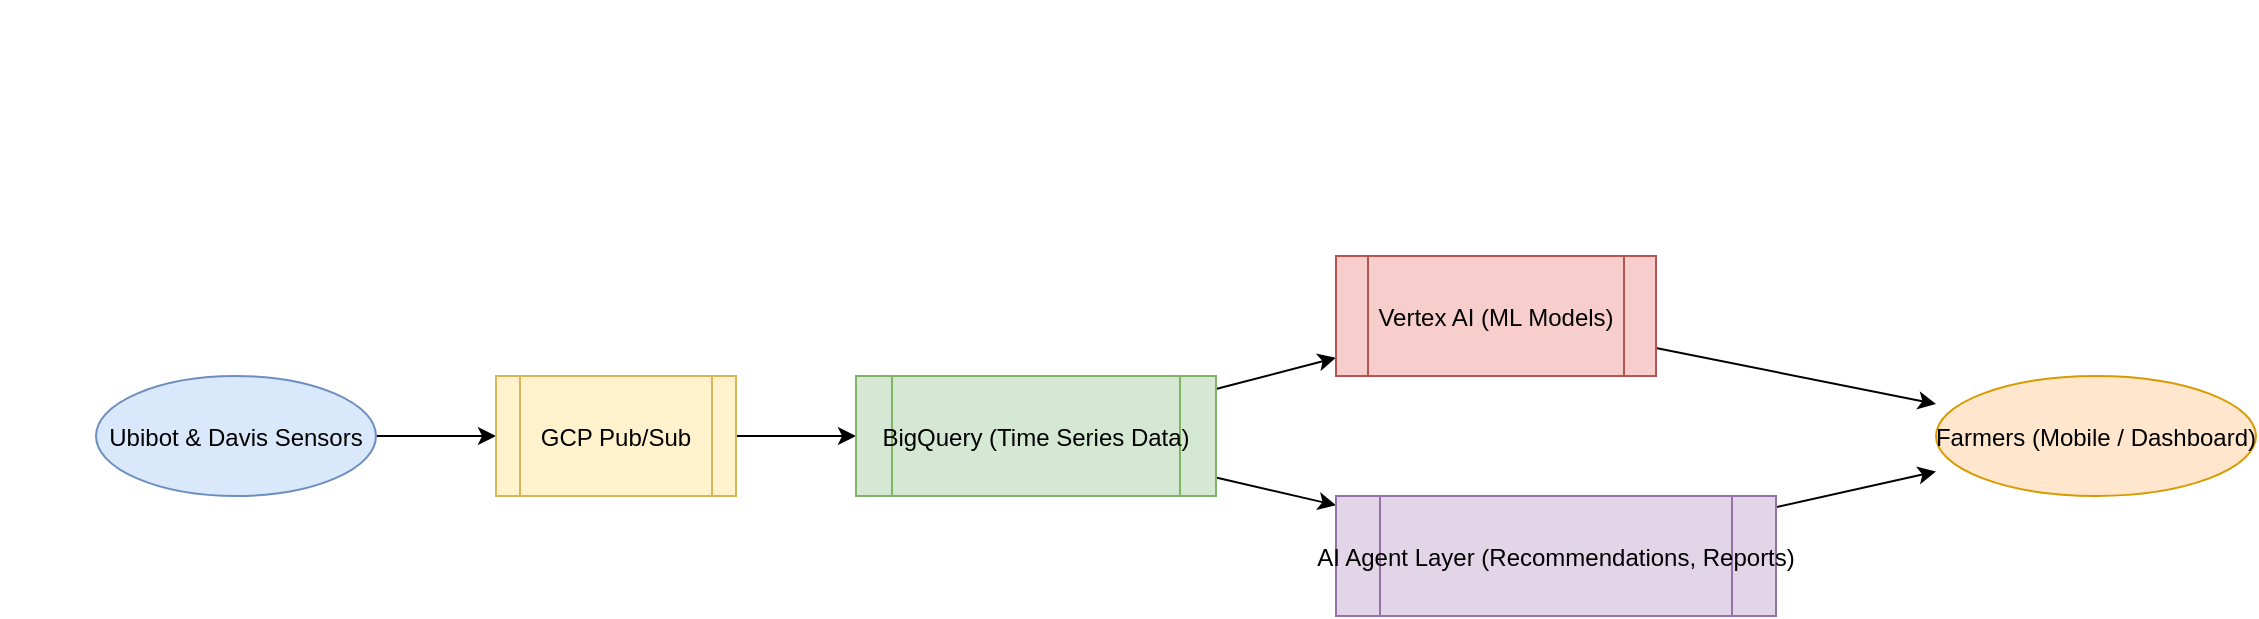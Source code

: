 <mxfile>
    <diagram id="architecture1" name="Architecture">
        <mxGraphModel dx="11868" dy="15204" grid="1" gridSize="10" guides="1" tooltips="1" connect="1" arrows="1" fold="1" page="1" pageScale="1" pageWidth="850" pageHeight="1100" math="0" shadow="0">
            <root>
                <mxCell id="0"/>
                <mxCell id="1" parent="0"/>
                <mxCell id="14" style="edgeStyle=none;html=1;" edge="1" parent="1" source="2" target="3">
                    <mxGeometry relative="1" as="geometry"/>
                </mxCell>
                <mxCell id="2" value="Ubibot &amp; Davis Sensors" style="shape=ellipse;fillColor=#dae8fc;strokeColor=#6c8ebf;" parent="1" vertex="1">
                    <mxGeometry x="40" y="180" width="140" height="60" as="geometry"/>
                </mxCell>
                <mxCell id="15" style="edgeStyle=none;html=1;" edge="1" parent="1" source="3" target="4">
                    <mxGeometry relative="1" as="geometry"/>
                </mxCell>
                <mxCell id="3" value="GCP Pub/Sub" style="shape=process;fillColor=#fff2cc;strokeColor=#d6b656;" parent="1" vertex="1">
                    <mxGeometry x="240" y="180" width="120" height="60" as="geometry"/>
                </mxCell>
                <mxCell id="16" style="edgeStyle=none;html=1;" edge="1" parent="1" source="4" target="5">
                    <mxGeometry relative="1" as="geometry"/>
                </mxCell>
                <mxCell id="17" style="edgeStyle=none;html=1;" edge="1" parent="1" source="4" target="6">
                    <mxGeometry relative="1" as="geometry"/>
                </mxCell>
                <mxCell id="4" value="BigQuery (Time Series Data)" style="shape=process;fillColor=#d5e8d4;strokeColor=#82b366;" parent="1" vertex="1">
                    <mxGeometry x="420" y="180" width="180" height="60" as="geometry"/>
                </mxCell>
                <mxCell id="19" style="edgeStyle=none;html=1;" edge="1" parent="1" source="5" target="7">
                    <mxGeometry relative="1" as="geometry"/>
                </mxCell>
                <mxCell id="5" value="Vertex AI (ML Models)" style="shape=process;fillColor=#f8cecc;strokeColor=#b85450;" parent="1" vertex="1">
                    <mxGeometry x="660" y="120" width="160" height="60" as="geometry"/>
                </mxCell>
                <mxCell id="18" style="edgeStyle=none;html=1;" edge="1" parent="1" source="6" target="7">
                    <mxGeometry relative="1" as="geometry"/>
                </mxCell>
                <mxCell id="6" value="AI Agent Layer (Recommendations, Reports)" style="shape=process;fillColor=#e1d5e7;strokeColor=#9673a6;" parent="1" vertex="1">
                    <mxGeometry x="660" y="240" width="220" height="60" as="geometry"/>
                </mxCell>
                <mxCell id="7" value="Farmers (Mobile / Dashboard)" style="shape=ellipse;fillColor=#ffe6cc;strokeColor=#d79b00;" parent="1" vertex="1">
                    <mxGeometry x="960" y="180" width="160" height="60" as="geometry"/>
                </mxCell>
                <mxCell id="8" style="endArrow=block;strokeColor=#000000;" parent="1" source="2" target="3" edge="1"/>
                <mxCell id="9" style="endArrow=block;strokeColor=#000000;" parent="1" source="3" target="4" edge="1"/>
                <mxCell id="10" style="endArrow=block;strokeColor=#000000;" parent="1" source="4" target="5" edge="1"/>
                <mxCell id="11" style="endArrow=block;strokeColor=#000000;" parent="1" source="4" target="6" edge="1"/>
                <mxCell id="12" style="endArrow=block;strokeColor=#000000;" parent="1" source="5" target="6" edge="1"/>
                <mxCell id="13" style="endArrow=block;strokeColor=#000000;" parent="1" source="6" target="7" edge="1"/>
            </root>
        </mxGraphModel>
    </diagram>
</mxfile>